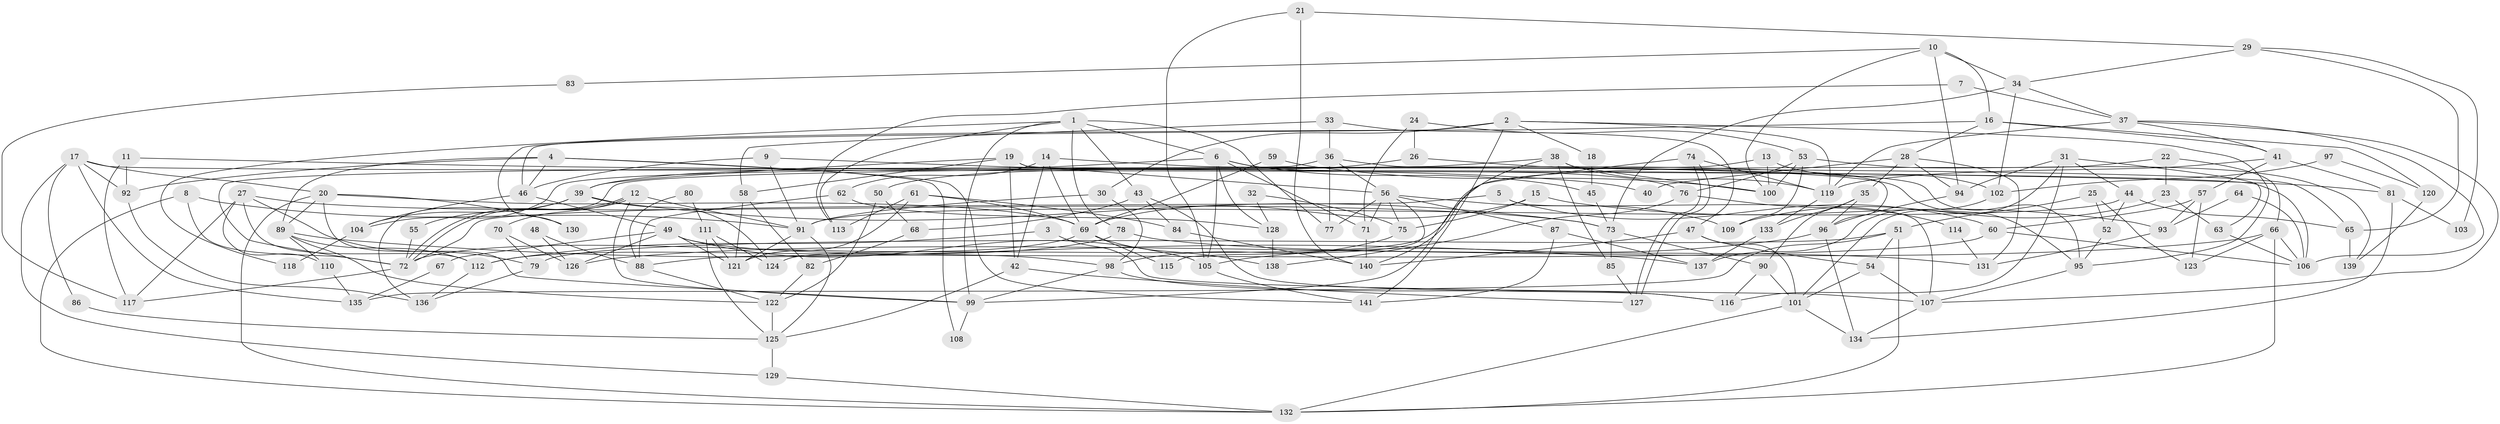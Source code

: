 // Generated by graph-tools (version 1.1) at 2025/11/02/27/25 16:11:18]
// undirected, 141 vertices, 282 edges
graph export_dot {
graph [start="1"]
  node [color=gray90,style=filled];
  1;
  2;
  3;
  4;
  5;
  6;
  7;
  8;
  9;
  10;
  11;
  12;
  13;
  14;
  15;
  16;
  17;
  18;
  19;
  20;
  21;
  22;
  23;
  24;
  25;
  26;
  27;
  28;
  29;
  30;
  31;
  32;
  33;
  34;
  35;
  36;
  37;
  38;
  39;
  40;
  41;
  42;
  43;
  44;
  45;
  46;
  47;
  48;
  49;
  50;
  51;
  52;
  53;
  54;
  55;
  56;
  57;
  58;
  59;
  60;
  61;
  62;
  63;
  64;
  65;
  66;
  67;
  68;
  69;
  70;
  71;
  72;
  73;
  74;
  75;
  76;
  77;
  78;
  79;
  80;
  81;
  82;
  83;
  84;
  85;
  86;
  87;
  88;
  89;
  90;
  91;
  92;
  93;
  94;
  95;
  96;
  97;
  98;
  99;
  100;
  101;
  102;
  103;
  104;
  105;
  106;
  107;
  108;
  109;
  110;
  111;
  112;
  113;
  114;
  115;
  116;
  117;
  118;
  119;
  120;
  121;
  122;
  123;
  124;
  125;
  126;
  127;
  128;
  129;
  130;
  131;
  132;
  133;
  134;
  135;
  136;
  137;
  138;
  139;
  140;
  141;
  1 -- 99;
  1 -- 6;
  1 -- 43;
  1 -- 77;
  1 -- 78;
  1 -- 113;
  1 -- 118;
  2 -- 119;
  2 -- 95;
  2 -- 18;
  2 -- 30;
  2 -- 130;
  2 -- 141;
  3 -- 112;
  3 -- 107;
  4 -- 89;
  4 -- 92;
  4 -- 46;
  4 -- 108;
  4 -- 141;
  5 -- 72;
  5 -- 107;
  5 -- 60;
  6 -- 39;
  6 -- 76;
  6 -- 45;
  6 -- 71;
  6 -- 105;
  6 -- 128;
  7 -- 37;
  7 -- 113;
  8 -- 91;
  8 -- 132;
  8 -- 72;
  9 -- 46;
  9 -- 91;
  9 -- 40;
  10 -- 16;
  10 -- 94;
  10 -- 34;
  10 -- 83;
  10 -- 100;
  11 -- 92;
  11 -- 81;
  11 -- 117;
  12 -- 72;
  12 -- 72;
  12 -- 99;
  12 -- 70;
  12 -- 91;
  13 -- 100;
  13 -- 104;
  13 -- 102;
  14 -- 69;
  14 -- 42;
  14 -- 62;
  14 -- 95;
  15 -- 69;
  15 -- 75;
  15 -- 93;
  16 -- 41;
  16 -- 46;
  16 -- 28;
  16 -- 120;
  17 -- 20;
  17 -- 106;
  17 -- 86;
  17 -- 92;
  17 -- 129;
  17 -- 135;
  18 -- 45;
  19 -- 56;
  19 -- 96;
  19 -- 39;
  19 -- 42;
  19 -- 58;
  20 -- 69;
  20 -- 132;
  20 -- 89;
  20 -- 99;
  20 -- 130;
  21 -- 105;
  21 -- 29;
  21 -- 140;
  22 -- 66;
  22 -- 23;
  22 -- 124;
  23 -- 63;
  23 -- 109;
  24 -- 26;
  24 -- 71;
  24 -- 53;
  25 -- 51;
  25 -- 123;
  25 -- 52;
  26 -- 95;
  26 -- 50;
  27 -- 117;
  27 -- 79;
  27 -- 73;
  27 -- 110;
  27 -- 112;
  28 -- 35;
  28 -- 40;
  28 -- 94;
  28 -- 131;
  29 -- 34;
  29 -- 65;
  29 -- 103;
  30 -- 91;
  30 -- 98;
  31 -- 116;
  31 -- 101;
  31 -- 44;
  31 -- 63;
  31 -- 94;
  32 -- 75;
  32 -- 128;
  33 -- 47;
  33 -- 36;
  33 -- 58;
  34 -- 37;
  34 -- 73;
  34 -- 102;
  35 -- 96;
  35 -- 90;
  35 -- 133;
  36 -- 56;
  36 -- 72;
  36 -- 65;
  36 -- 77;
  37 -- 119;
  37 -- 107;
  37 -- 41;
  37 -- 106;
  38 -- 119;
  38 -- 99;
  38 -- 85;
  38 -- 100;
  38 -- 136;
  39 -- 73;
  39 -- 55;
  39 -- 104;
  39 -- 124;
  41 -- 119;
  41 -- 57;
  41 -- 81;
  42 -- 127;
  42 -- 125;
  43 -- 116;
  43 -- 68;
  43 -- 84;
  44 -- 91;
  44 -- 52;
  44 -- 65;
  45 -- 73;
  46 -- 49;
  46 -- 104;
  47 -- 140;
  47 -- 101;
  47 -- 54;
  48 -- 126;
  48 -- 88;
  49 -- 105;
  49 -- 121;
  49 -- 67;
  49 -- 98;
  49 -- 126;
  50 -- 68;
  50 -- 122;
  51 -- 132;
  51 -- 79;
  51 -- 54;
  51 -- 135;
  52 -- 95;
  53 -- 100;
  53 -- 76;
  53 -- 109;
  53 -- 139;
  54 -- 101;
  54 -- 107;
  55 -- 72;
  56 -- 77;
  56 -- 87;
  56 -- 71;
  56 -- 75;
  56 -- 109;
  56 -- 115;
  57 -- 93;
  57 -- 60;
  57 -- 123;
  58 -- 82;
  58 -- 121;
  59 -- 100;
  59 -- 69;
  60 -- 88;
  60 -- 106;
  61 -- 84;
  61 -- 121;
  61 -- 69;
  61 -- 113;
  62 -- 88;
  62 -- 128;
  63 -- 106;
  64 -- 93;
  64 -- 106;
  65 -- 139;
  66 -- 132;
  66 -- 106;
  66 -- 123;
  66 -- 126;
  67 -- 135;
  68 -- 82;
  69 -- 72;
  69 -- 115;
  69 -- 138;
  70 -- 126;
  70 -- 79;
  71 -- 140;
  72 -- 117;
  73 -- 85;
  73 -- 90;
  74 -- 127;
  74 -- 127;
  74 -- 140;
  74 -- 119;
  75 -- 98;
  76 -- 138;
  76 -- 114;
  78 -- 112;
  78 -- 131;
  79 -- 136;
  80 -- 88;
  80 -- 111;
  81 -- 134;
  81 -- 103;
  82 -- 122;
  83 -- 117;
  84 -- 140;
  85 -- 127;
  86 -- 125;
  87 -- 137;
  87 -- 141;
  88 -- 122;
  89 -- 110;
  89 -- 112;
  89 -- 122;
  89 -- 137;
  90 -- 101;
  90 -- 116;
  91 -- 121;
  91 -- 125;
  92 -- 136;
  93 -- 131;
  94 -- 96;
  95 -- 107;
  96 -- 105;
  96 -- 134;
  97 -- 120;
  97 -- 102;
  98 -- 99;
  98 -- 116;
  99 -- 108;
  101 -- 134;
  101 -- 132;
  102 -- 137;
  104 -- 118;
  105 -- 141;
  107 -- 134;
  110 -- 135;
  111 -- 124;
  111 -- 125;
  111 -- 121;
  112 -- 136;
  114 -- 131;
  119 -- 133;
  120 -- 139;
  122 -- 125;
  125 -- 129;
  128 -- 138;
  129 -- 132;
  133 -- 137;
}
